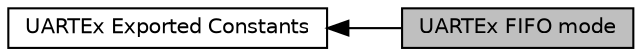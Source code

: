 digraph "UARTEx FIFO mode"
{
  edge [fontname="Helvetica",fontsize="10",labelfontname="Helvetica",labelfontsize="10"];
  node [fontname="Helvetica",fontsize="10",shape=box];
  rankdir=LR;
  Node2 [label="UARTEx Exported Constants",height=0.2,width=0.4,color="black", fillcolor="white", style="filled",URL="$group___u_a_r_t_ex___exported___constants.html",tooltip=" "];
  Node1 [label="UARTEx FIFO mode",height=0.2,width=0.4,color="black", fillcolor="grey75", style="filled", fontcolor="black",tooltip="UART FIFO mode."];
  Node2->Node1 [shape=plaintext, dir="back", style="solid"];
}
